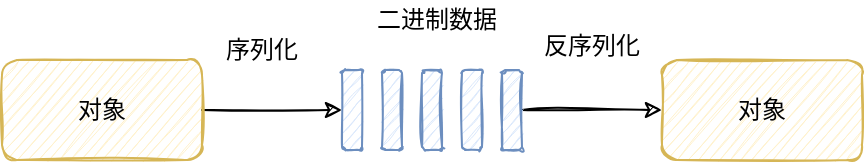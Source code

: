<mxfile version="13.8.7" type="github">
  <diagram id="MNW4YP1ag0ayKpjQEIjX" name="Page-1">
    <mxGraphModel dx="946" dy="538" grid="1" gridSize="10" guides="1" tooltips="1" connect="1" arrows="1" fold="1" page="1" pageScale="1" pageWidth="827" pageHeight="1169" math="0" shadow="0">
      <root>
        <mxCell id="0" />
        <mxCell id="1" parent="0" />
        <mxCell id="7RGmec87-YOgg7ozz80Q-14" style="edgeStyle=orthogonalEdgeStyle;rounded=0;orthogonalLoop=1;jettySize=auto;html=1;exitX=1;exitY=0.5;exitDx=0;exitDy=0;entryX=0;entryY=0.5;entryDx=0;entryDy=0;sketch=1;" edge="1" parent="1" source="7RGmec87-YOgg7ozz80Q-1" target="7RGmec87-YOgg7ozz80Q-3">
          <mxGeometry relative="1" as="geometry" />
        </mxCell>
        <mxCell id="7RGmec87-YOgg7ozz80Q-1" value="对象" style="rounded=1;whiteSpace=wrap;html=1;sketch=1;fillColor=#fff2cc;strokeColor=#d6b656;" vertex="1" parent="1">
          <mxGeometry x="70" y="190" width="100" height="50" as="geometry" />
        </mxCell>
        <mxCell id="7RGmec87-YOgg7ozz80Q-2" value="对象" style="rounded=1;whiteSpace=wrap;html=1;sketch=1;fillColor=#fff2cc;strokeColor=#d6b656;" vertex="1" parent="1">
          <mxGeometry x="400" y="190" width="100" height="50" as="geometry" />
        </mxCell>
        <mxCell id="7RGmec87-YOgg7ozz80Q-3" value="" style="rounded=1;whiteSpace=wrap;html=1;sketch=1;fillColor=#dae8fc;strokeColor=#6c8ebf;" vertex="1" parent="1">
          <mxGeometry x="240" y="195" width="10" height="40" as="geometry" />
        </mxCell>
        <mxCell id="7RGmec87-YOgg7ozz80Q-4" value="" style="rounded=1;whiteSpace=wrap;html=1;sketch=1;fillColor=#dae8fc;strokeColor=#6c8ebf;" vertex="1" parent="1">
          <mxGeometry x="260" y="195" width="10" height="40" as="geometry" />
        </mxCell>
        <mxCell id="7RGmec87-YOgg7ozz80Q-5" value="" style="rounded=1;whiteSpace=wrap;html=1;sketch=1;fillColor=#dae8fc;strokeColor=#6c8ebf;" vertex="1" parent="1">
          <mxGeometry x="280" y="195" width="10" height="40" as="geometry" />
        </mxCell>
        <mxCell id="7RGmec87-YOgg7ozz80Q-6" value="" style="rounded=1;whiteSpace=wrap;html=1;sketch=1;fillColor=#dae8fc;strokeColor=#6c8ebf;" vertex="1" parent="1">
          <mxGeometry x="300" y="195" width="10" height="40" as="geometry" />
        </mxCell>
        <mxCell id="7RGmec87-YOgg7ozz80Q-15" style="edgeStyle=orthogonalEdgeStyle;rounded=0;orthogonalLoop=1;jettySize=auto;html=1;exitX=1;exitY=0.5;exitDx=0;exitDy=0;entryX=0;entryY=0.5;entryDx=0;entryDy=0;sketch=1;" edge="1" parent="1" source="7RGmec87-YOgg7ozz80Q-7" target="7RGmec87-YOgg7ozz80Q-2">
          <mxGeometry relative="1" as="geometry" />
        </mxCell>
        <mxCell id="7RGmec87-YOgg7ozz80Q-7" value="" style="rounded=1;whiteSpace=wrap;html=1;sketch=1;fillColor=#dae8fc;strokeColor=#6c8ebf;" vertex="1" parent="1">
          <mxGeometry x="320" y="195" width="10" height="40" as="geometry" />
        </mxCell>
        <mxCell id="7RGmec87-YOgg7ozz80Q-16" value="序列化" style="text;html=1;strokeColor=none;fillColor=none;align=center;verticalAlign=middle;whiteSpace=wrap;rounded=0;sketch=1;" vertex="1" parent="1">
          <mxGeometry x="180" y="175" width="40" height="20" as="geometry" />
        </mxCell>
        <mxCell id="7RGmec87-YOgg7ozz80Q-18" value="反序列化" style="text;html=1;strokeColor=none;fillColor=none;align=center;verticalAlign=middle;whiteSpace=wrap;rounded=0;sketch=1;" vertex="1" parent="1">
          <mxGeometry x="340" y="170" width="50" height="25" as="geometry" />
        </mxCell>
        <mxCell id="7RGmec87-YOgg7ozz80Q-21" value="二进制数据" style="text;html=1;strokeColor=none;fillColor=none;align=center;verticalAlign=middle;whiteSpace=wrap;rounded=0;sketch=1;" vertex="1" parent="1">
          <mxGeometry x="240" y="160" width="95" height="20" as="geometry" />
        </mxCell>
      </root>
    </mxGraphModel>
  </diagram>
</mxfile>
